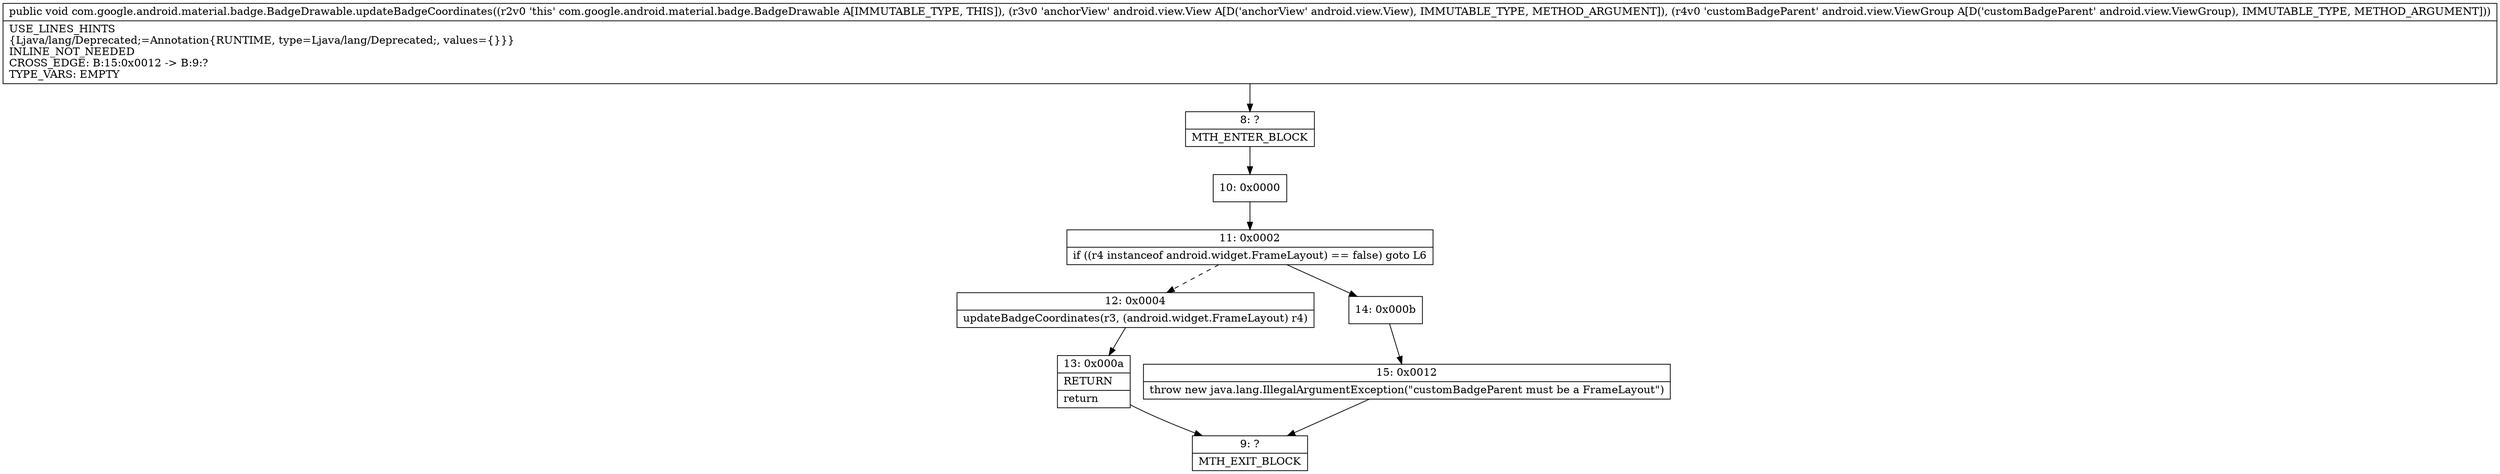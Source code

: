 digraph "CFG forcom.google.android.material.badge.BadgeDrawable.updateBadgeCoordinates(Landroid\/view\/View;Landroid\/view\/ViewGroup;)V" {
Node_8 [shape=record,label="{8\:\ ?|MTH_ENTER_BLOCK\l}"];
Node_10 [shape=record,label="{10\:\ 0x0000}"];
Node_11 [shape=record,label="{11\:\ 0x0002|if ((r4 instanceof android.widget.FrameLayout) == false) goto L6\l}"];
Node_12 [shape=record,label="{12\:\ 0x0004|updateBadgeCoordinates(r3, (android.widget.FrameLayout) r4)\l}"];
Node_13 [shape=record,label="{13\:\ 0x000a|RETURN\l|return\l}"];
Node_9 [shape=record,label="{9\:\ ?|MTH_EXIT_BLOCK\l}"];
Node_14 [shape=record,label="{14\:\ 0x000b}"];
Node_15 [shape=record,label="{15\:\ 0x0012|throw new java.lang.IllegalArgumentException(\"customBadgeParent must be a FrameLayout\")\l}"];
MethodNode[shape=record,label="{public void com.google.android.material.badge.BadgeDrawable.updateBadgeCoordinates((r2v0 'this' com.google.android.material.badge.BadgeDrawable A[IMMUTABLE_TYPE, THIS]), (r3v0 'anchorView' android.view.View A[D('anchorView' android.view.View), IMMUTABLE_TYPE, METHOD_ARGUMENT]), (r4v0 'customBadgeParent' android.view.ViewGroup A[D('customBadgeParent' android.view.ViewGroup), IMMUTABLE_TYPE, METHOD_ARGUMENT]))  | USE_LINES_HINTS\l\{Ljava\/lang\/Deprecated;=Annotation\{RUNTIME, type=Ljava\/lang\/Deprecated;, values=\{\}\}\}\lINLINE_NOT_NEEDED\lCROSS_EDGE: B:15:0x0012 \-\> B:9:?\lTYPE_VARS: EMPTY\l}"];
MethodNode -> Node_8;Node_8 -> Node_10;
Node_10 -> Node_11;
Node_11 -> Node_12[style=dashed];
Node_11 -> Node_14;
Node_12 -> Node_13;
Node_13 -> Node_9;
Node_14 -> Node_15;
Node_15 -> Node_9;
}

